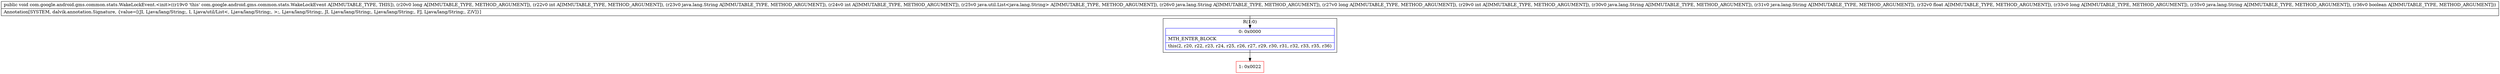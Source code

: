 digraph "CFG forcom.google.android.gms.common.stats.WakeLockEvent.\<init\>(JILjava\/lang\/String;ILjava\/util\/List;Ljava\/lang\/String;JILjava\/lang\/String;Ljava\/lang\/String;FJLjava\/lang\/String;Z)V" {
subgraph cluster_Region_847604127 {
label = "R(1:0)";
node [shape=record,color=blue];
Node_0 [shape=record,label="{0\:\ 0x0000|MTH_ENTER_BLOCK\l|this(2, r20, r22, r23, r24, r25, r26, r27, r29, r30, r31, r32, r33, r35, r36)\l}"];
}
Node_1 [shape=record,color=red,label="{1\:\ 0x0022}"];
MethodNode[shape=record,label="{public void com.google.android.gms.common.stats.WakeLockEvent.\<init\>((r19v0 'this' com.google.android.gms.common.stats.WakeLockEvent A[IMMUTABLE_TYPE, THIS]), (r20v0 long A[IMMUTABLE_TYPE, METHOD_ARGUMENT]), (r22v0 int A[IMMUTABLE_TYPE, METHOD_ARGUMENT]), (r23v0 java.lang.String A[IMMUTABLE_TYPE, METHOD_ARGUMENT]), (r24v0 int A[IMMUTABLE_TYPE, METHOD_ARGUMENT]), (r25v0 java.util.List\<java.lang.String\> A[IMMUTABLE_TYPE, METHOD_ARGUMENT]), (r26v0 java.lang.String A[IMMUTABLE_TYPE, METHOD_ARGUMENT]), (r27v0 long A[IMMUTABLE_TYPE, METHOD_ARGUMENT]), (r29v0 int A[IMMUTABLE_TYPE, METHOD_ARGUMENT]), (r30v0 java.lang.String A[IMMUTABLE_TYPE, METHOD_ARGUMENT]), (r31v0 java.lang.String A[IMMUTABLE_TYPE, METHOD_ARGUMENT]), (r32v0 float A[IMMUTABLE_TYPE, METHOD_ARGUMENT]), (r33v0 long A[IMMUTABLE_TYPE, METHOD_ARGUMENT]), (r35v0 java.lang.String A[IMMUTABLE_TYPE, METHOD_ARGUMENT]), (r36v0 boolean A[IMMUTABLE_TYPE, METHOD_ARGUMENT]))  | Annotation[SYSTEM, dalvik.annotation.Signature, \{value=[(JI, Ljava\/lang\/String;, I, Ljava\/util\/List\<, Ljava\/lang\/String;, \>;, Ljava\/lang\/String;, JI, Ljava\/lang\/String;, Ljava\/lang\/String;, FJ, Ljava\/lang\/String;, Z)V]\}]\l}"];
MethodNode -> Node_0;
Node_0 -> Node_1;
}

